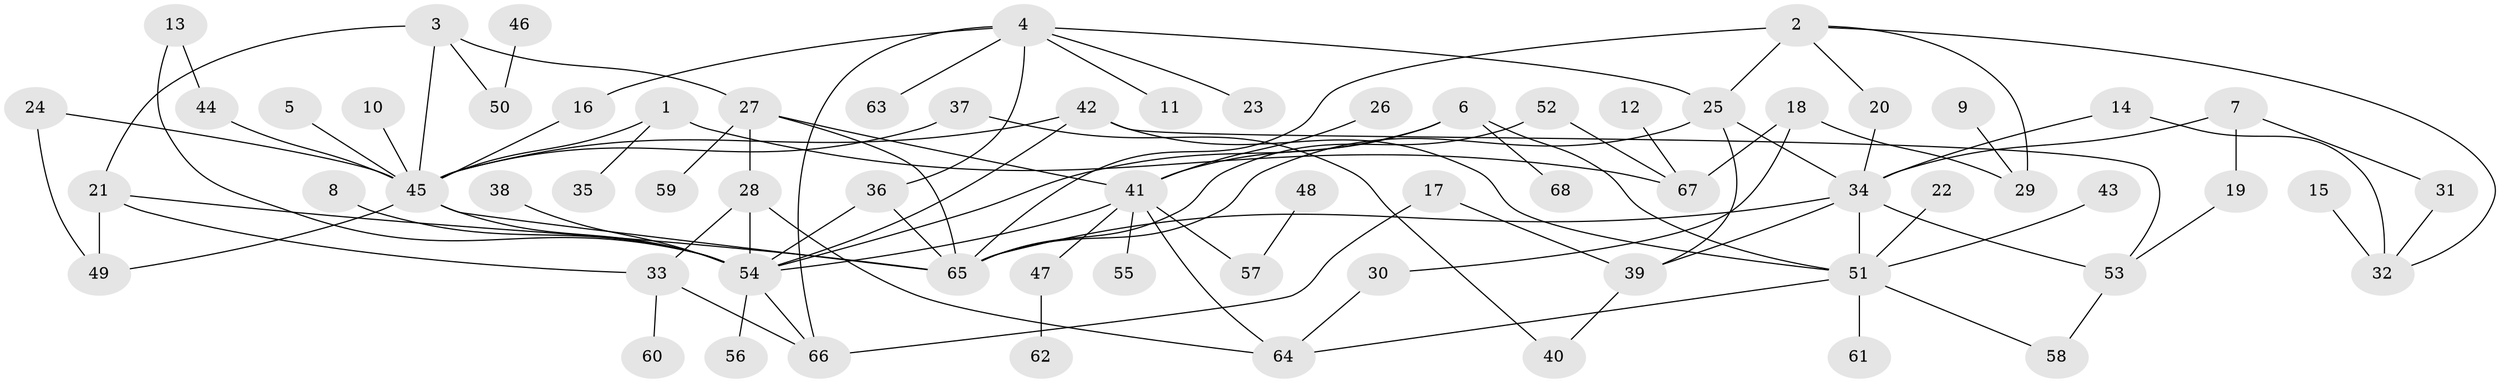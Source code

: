 // original degree distribution, {6: 0.03676470588235294, 5: 0.022058823529411766, 4: 0.14705882352941177, 7: 0.007352941176470588, 3: 0.18382352941176472, 9: 0.014705882352941176, 2: 0.3014705882352941, 1: 0.2867647058823529}
// Generated by graph-tools (version 1.1) at 2025/25/03/09/25 03:25:34]
// undirected, 68 vertices, 100 edges
graph export_dot {
graph [start="1"]
  node [color=gray90,style=filled];
  1;
  2;
  3;
  4;
  5;
  6;
  7;
  8;
  9;
  10;
  11;
  12;
  13;
  14;
  15;
  16;
  17;
  18;
  19;
  20;
  21;
  22;
  23;
  24;
  25;
  26;
  27;
  28;
  29;
  30;
  31;
  32;
  33;
  34;
  35;
  36;
  37;
  38;
  39;
  40;
  41;
  42;
  43;
  44;
  45;
  46;
  47;
  48;
  49;
  50;
  51;
  52;
  53;
  54;
  55;
  56;
  57;
  58;
  59;
  60;
  61;
  62;
  63;
  64;
  65;
  66;
  67;
  68;
  1 -- 35 [weight=1.0];
  1 -- 45 [weight=1.0];
  1 -- 67 [weight=1.0];
  2 -- 20 [weight=1.0];
  2 -- 25 [weight=1.0];
  2 -- 29 [weight=1.0];
  2 -- 32 [weight=1.0];
  2 -- 65 [weight=2.0];
  3 -- 21 [weight=1.0];
  3 -- 27 [weight=1.0];
  3 -- 45 [weight=1.0];
  3 -- 50 [weight=1.0];
  4 -- 11 [weight=1.0];
  4 -- 16 [weight=1.0];
  4 -- 23 [weight=1.0];
  4 -- 25 [weight=1.0];
  4 -- 36 [weight=2.0];
  4 -- 63 [weight=1.0];
  4 -- 66 [weight=1.0];
  5 -- 45 [weight=1.0];
  6 -- 41 [weight=1.0];
  6 -- 51 [weight=1.0];
  6 -- 54 [weight=1.0];
  6 -- 68 [weight=1.0];
  7 -- 19 [weight=1.0];
  7 -- 31 [weight=1.0];
  7 -- 34 [weight=1.0];
  8 -- 54 [weight=1.0];
  9 -- 29 [weight=1.0];
  10 -- 45 [weight=1.0];
  12 -- 67 [weight=1.0];
  13 -- 44 [weight=1.0];
  13 -- 54 [weight=1.0];
  14 -- 32 [weight=1.0];
  14 -- 34 [weight=1.0];
  15 -- 32 [weight=2.0];
  16 -- 45 [weight=1.0];
  17 -- 39 [weight=1.0];
  17 -- 66 [weight=1.0];
  18 -- 29 [weight=1.0];
  18 -- 30 [weight=1.0];
  18 -- 67 [weight=1.0];
  19 -- 53 [weight=1.0];
  20 -- 34 [weight=1.0];
  21 -- 33 [weight=1.0];
  21 -- 49 [weight=1.0];
  21 -- 65 [weight=1.0];
  22 -- 51 [weight=1.0];
  24 -- 45 [weight=1.0];
  24 -- 49 [weight=1.0];
  25 -- 34 [weight=1.0];
  25 -- 39 [weight=1.0];
  25 -- 65 [weight=1.0];
  26 -- 41 [weight=1.0];
  27 -- 28 [weight=1.0];
  27 -- 41 [weight=1.0];
  27 -- 59 [weight=1.0];
  27 -- 65 [weight=1.0];
  28 -- 33 [weight=1.0];
  28 -- 54 [weight=1.0];
  28 -- 64 [weight=1.0];
  30 -- 64 [weight=1.0];
  31 -- 32 [weight=1.0];
  33 -- 60 [weight=1.0];
  33 -- 66 [weight=1.0];
  34 -- 39 [weight=1.0];
  34 -- 51 [weight=1.0];
  34 -- 53 [weight=1.0];
  34 -- 65 [weight=1.0];
  36 -- 54 [weight=1.0];
  36 -- 65 [weight=1.0];
  37 -- 40 [weight=1.0];
  37 -- 45 [weight=1.0];
  38 -- 54 [weight=1.0];
  39 -- 40 [weight=1.0];
  41 -- 47 [weight=1.0];
  41 -- 54 [weight=2.0];
  41 -- 55 [weight=1.0];
  41 -- 57 [weight=1.0];
  41 -- 64 [weight=1.0];
  42 -- 45 [weight=1.0];
  42 -- 51 [weight=1.0];
  42 -- 53 [weight=1.0];
  42 -- 54 [weight=1.0];
  43 -- 51 [weight=1.0];
  44 -- 45 [weight=1.0];
  45 -- 49 [weight=1.0];
  45 -- 54 [weight=2.0];
  45 -- 65 [weight=1.0];
  46 -- 50 [weight=1.0];
  47 -- 62 [weight=1.0];
  48 -- 57 [weight=1.0];
  51 -- 58 [weight=1.0];
  51 -- 61 [weight=1.0];
  51 -- 64 [weight=1.0];
  52 -- 65 [weight=1.0];
  52 -- 67 [weight=1.0];
  53 -- 58 [weight=1.0];
  54 -- 56 [weight=1.0];
  54 -- 66 [weight=1.0];
}
